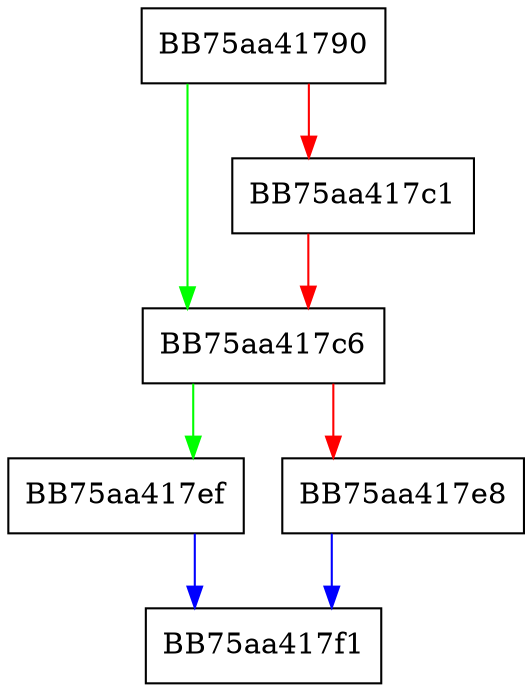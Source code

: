 digraph RpfAPI_SSFCurrentStreamWriteEx {
  node [shape="box"];
  graph [splines=ortho];
  BB75aa41790 -> BB75aa417c6 [color="green"];
  BB75aa41790 -> BB75aa417c1 [color="red"];
  BB75aa417c1 -> BB75aa417c6 [color="red"];
  BB75aa417c6 -> BB75aa417ef [color="green"];
  BB75aa417c6 -> BB75aa417e8 [color="red"];
  BB75aa417e8 -> BB75aa417f1 [color="blue"];
  BB75aa417ef -> BB75aa417f1 [color="blue"];
}